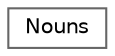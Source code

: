 digraph "Graphical Class Hierarchy"
{
 // LATEX_PDF_SIZE
  bgcolor="transparent";
  edge [fontname=Helvetica,fontsize=10,labelfontname=Helvetica,labelfontsize=10];
  node [fontname=Helvetica,fontsize=10,shape=box,height=0.2,width=0.4];
  rankdir="LR";
  Node0 [id="Node000000",label="Nouns",height=0.2,width=0.4,color="grey40", fillcolor="white", style="filled",URL="$class_app_1_1_services_1_1_support_1_1_dictionary_1_1_nouns.html",tooltip=" "];
}
